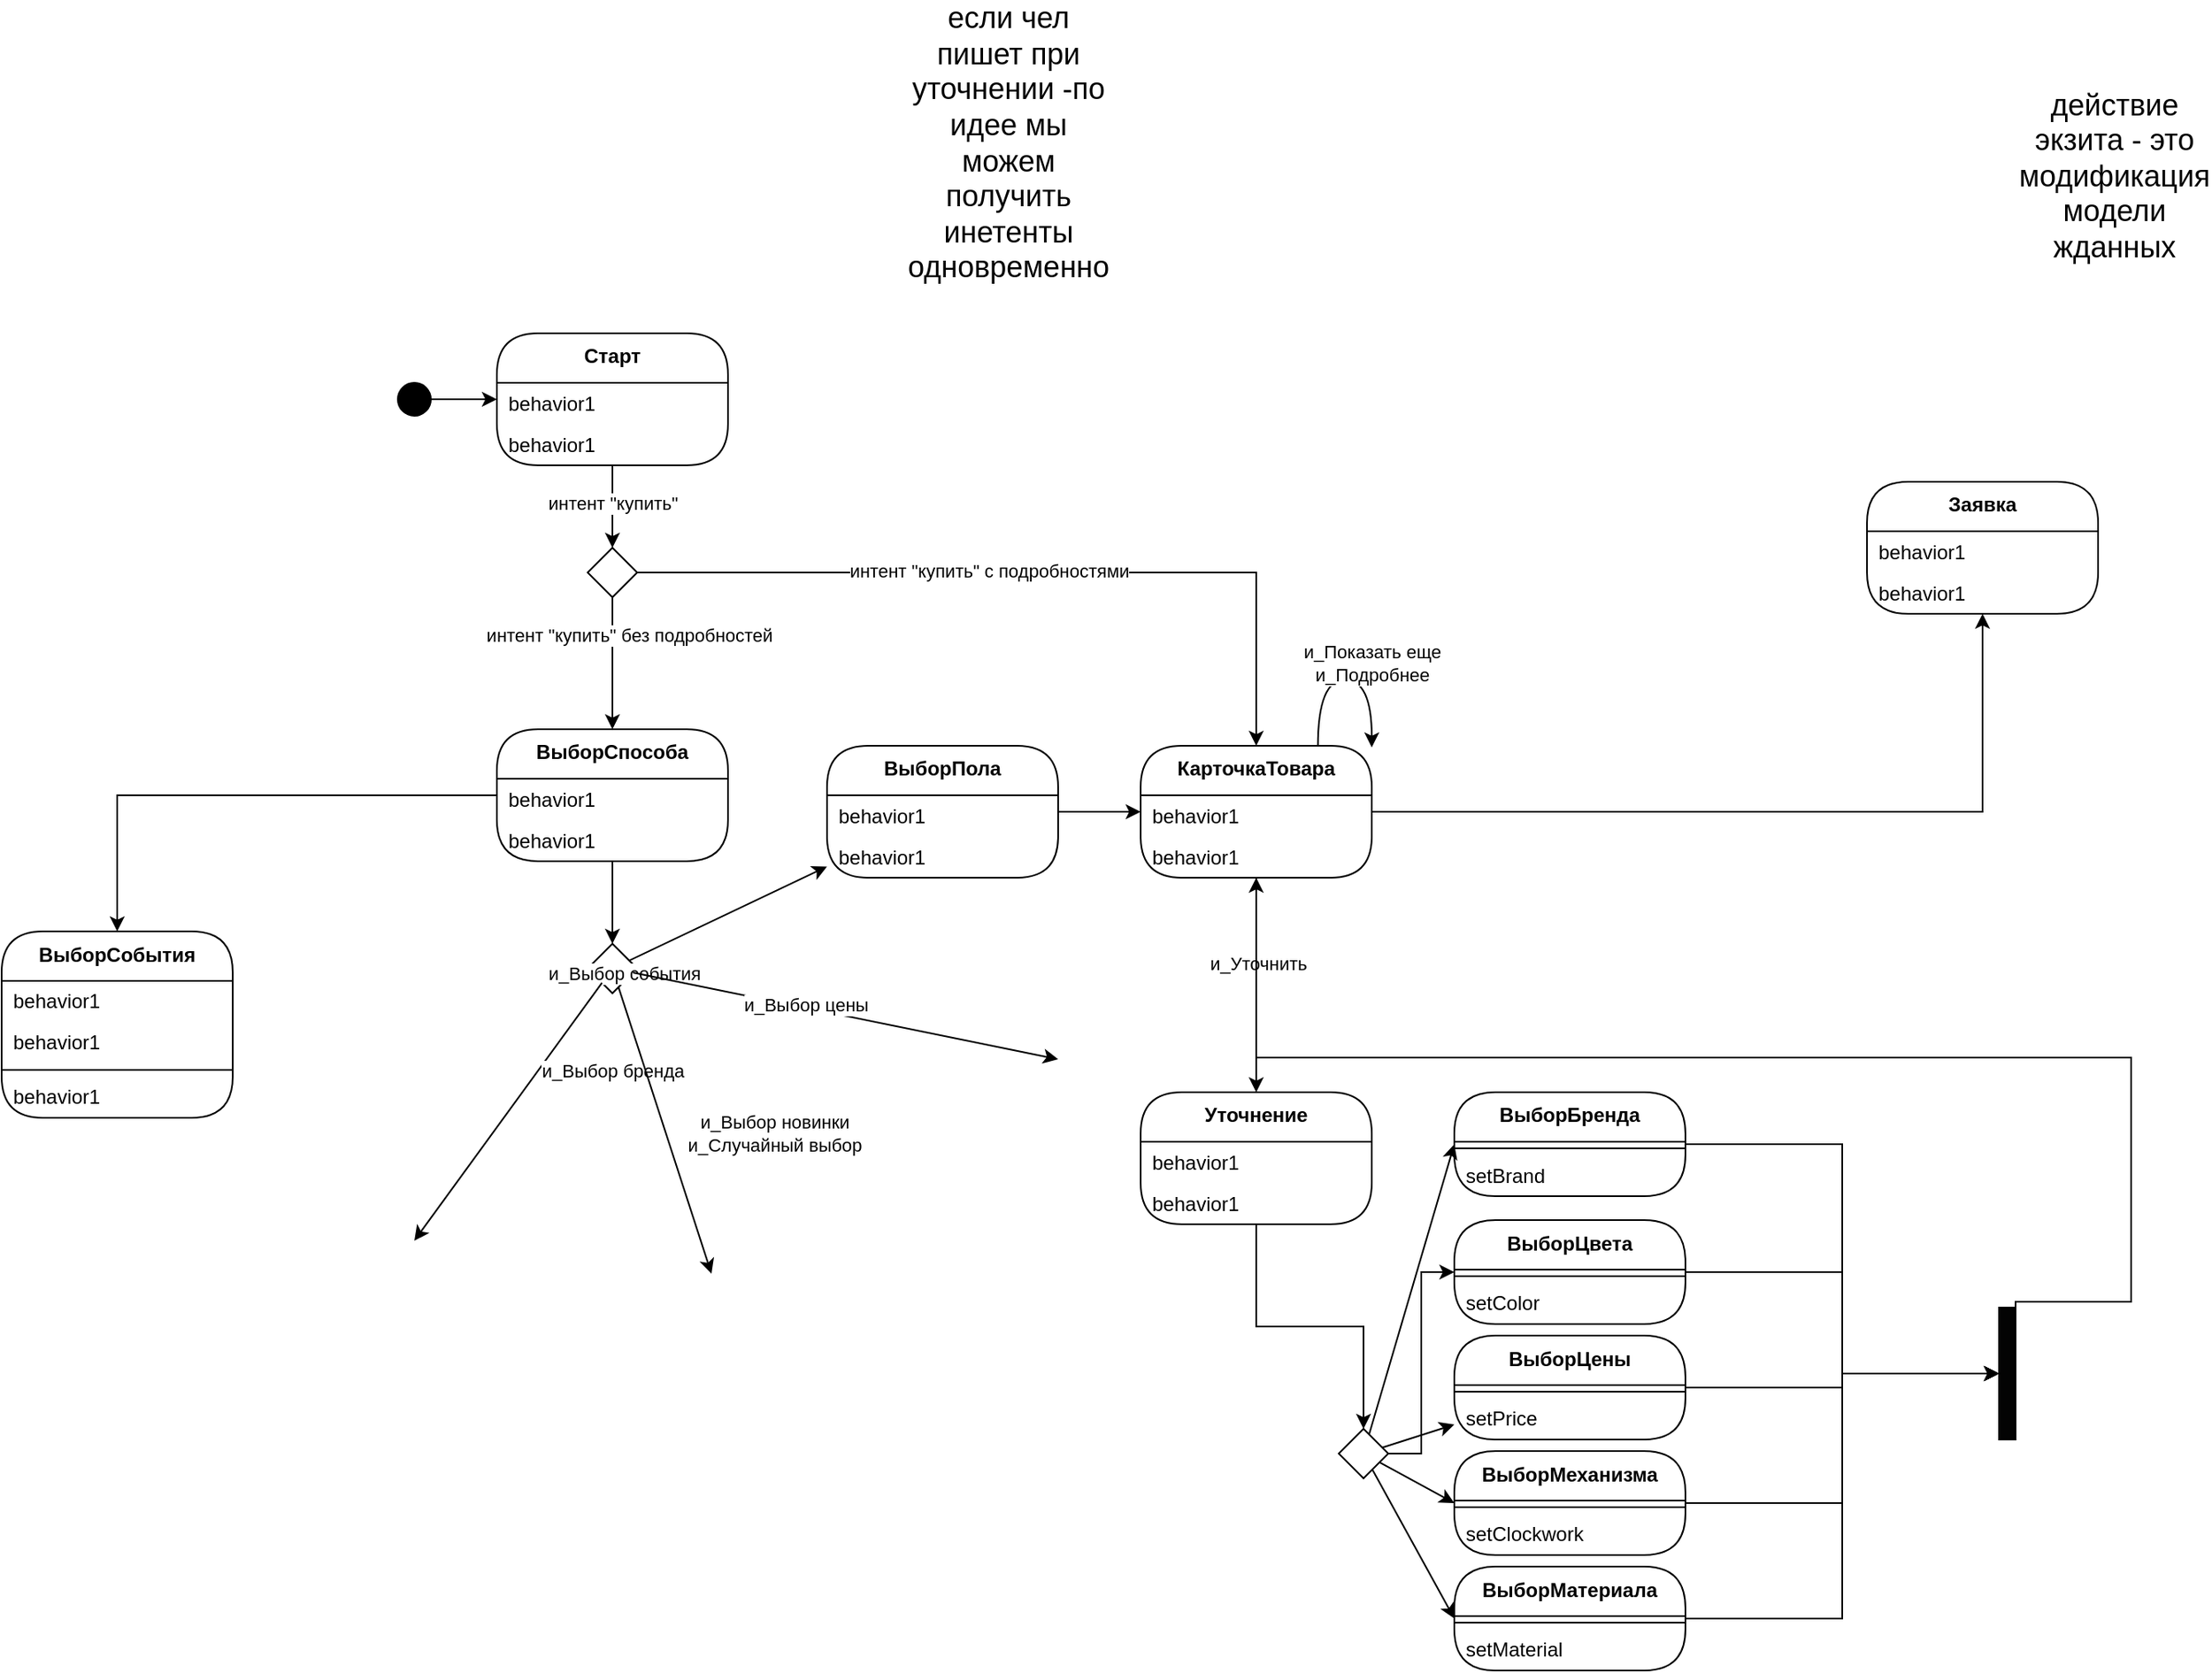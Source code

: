 <mxfile version="22.1.0" type="github" pages="2">
  <diagram name="Page-1" id="c4acf3e9-155e-7222-9cf6-157b1a14988f">
    <mxGraphModel dx="2025" dy="1079" grid="1" gridSize="10" guides="1" tooltips="1" connect="1" arrows="1" fold="1" page="0" pageScale="1" pageWidth="850" pageHeight="1100" background="none" math="0" shadow="0">
      <root>
        <mxCell id="0" />
        <mxCell id="1" parent="0" />
        <mxCell id="SWCbF4250IS1tGv3gK87-6" style="rounded=0;orthogonalLoop=1;jettySize=auto;html=1;edgeStyle=elbowEdgeStyle;" parent="1" source="T_VBmHh6CQnNHwD42FFN-5" target="FL9K62EaHGy_0KdFEDnW-7" edge="1">
          <mxGeometry relative="1" as="geometry">
            <mxPoint x="80" y="322.5" as="sourcePoint" />
            <mxPoint x="131.235" y="322.26" as="targetPoint" />
          </mxGeometry>
        </mxCell>
        <mxCell id="FL9K62EaHGy_0KdFEDnW-38" value="интент &quot;купить&quot;" style="edgeLabel;html=1;align=center;verticalAlign=middle;resizable=0;points=[];" vertex="1" connectable="0" parent="SWCbF4250IS1tGv3gK87-6">
          <mxGeometry x="-0.467" relative="1" as="geometry">
            <mxPoint y="9" as="offset" />
          </mxGeometry>
        </mxCell>
        <mxCell id="T_VBmHh6CQnNHwD42FFN-5" value="&lt;b&gt;Старт&lt;/b&gt;" style="swimlane;fontStyle=0;align=center;verticalAlign=top;childLayout=stackLayout;horizontal=1;startSize=30;horizontalStack=0;resizeParent=1;resizeParentMax=0;resizeLast=0;collapsible=0;marginBottom=0;html=1;rounded=1;absoluteArcSize=1;arcSize=50;whiteSpace=wrap;" parent="1" vertex="1">
          <mxGeometry x="-60" y="260" width="140" height="80" as="geometry" />
        </mxCell>
        <mxCell id="T_VBmHh6CQnNHwD42FFN-9" value="behavior1" style="fillColor=none;strokeColor=none;align=left;verticalAlign=middle;spacingLeft=5;whiteSpace=wrap;html=1;" parent="T_VBmHh6CQnNHwD42FFN-5" vertex="1">
          <mxGeometry y="30" width="140" height="25" as="geometry" />
        </mxCell>
        <mxCell id="T_VBmHh6CQnNHwD42FFN-12" value="behavior1" style="fillColor=none;strokeColor=none;align=left;verticalAlign=middle;spacingLeft=5;whiteSpace=wrap;html=1;" parent="T_VBmHh6CQnNHwD42FFN-5" vertex="1">
          <mxGeometry y="55" width="140" height="25" as="geometry" />
        </mxCell>
        <mxCell id="FL9K62EaHGy_0KdFEDnW-3" style="edgeStyle=orthogonalEdgeStyle;rounded=0;orthogonalLoop=1;jettySize=auto;html=1;" edge="1" parent="1" source="FL9K62EaHGy_0KdFEDnW-1" target="T_VBmHh6CQnNHwD42FFN-5">
          <mxGeometry relative="1" as="geometry" />
        </mxCell>
        <mxCell id="FL9K62EaHGy_0KdFEDnW-1" value="" style="ellipse;whiteSpace=wrap;html=1;fillColor=#000000;" vertex="1" parent="1">
          <mxGeometry x="-120" y="290" width="20" height="20" as="geometry" />
        </mxCell>
        <mxCell id="FL9K62EaHGy_0KdFEDnW-7" value="" style="rhombus;whiteSpace=wrap;html=1;" vertex="1" parent="1">
          <mxGeometry x="-5" y="390" width="30" height="30" as="geometry" />
        </mxCell>
        <mxCell id="FL9K62EaHGy_0KdFEDnW-8" value="ВыборСпособа" style="swimlane;fontStyle=1;align=center;verticalAlign=top;childLayout=stackLayout;horizontal=1;startSize=30;horizontalStack=0;resizeParent=1;resizeParentMax=0;resizeLast=0;collapsible=0;marginBottom=0;html=1;rounded=1;absoluteArcSize=1;arcSize=50;whiteSpace=wrap;" vertex="1" parent="1">
          <mxGeometry x="-60" y="500" width="140" height="80" as="geometry" />
        </mxCell>
        <mxCell id="FL9K62EaHGy_0KdFEDnW-9" value="behavior1" style="fillColor=none;strokeColor=none;align=left;verticalAlign=middle;spacingLeft=5;whiteSpace=wrap;html=1;" vertex="1" parent="FL9K62EaHGy_0KdFEDnW-8">
          <mxGeometry y="30" width="140" height="25" as="geometry" />
        </mxCell>
        <mxCell id="FL9K62EaHGy_0KdFEDnW-10" value="behavior1" style="fillColor=none;strokeColor=none;align=left;verticalAlign=middle;spacingLeft=5;whiteSpace=wrap;html=1;" vertex="1" parent="FL9K62EaHGy_0KdFEDnW-8">
          <mxGeometry y="55" width="140" height="25" as="geometry" />
        </mxCell>
        <mxCell id="FL9K62EaHGy_0KdFEDnW-11" style="rounded=0;orthogonalLoop=1;jettySize=auto;html=1;elbow=horizontal;edgeStyle=elbowEdgeStyle;" edge="1" parent="1" source="FL9K62EaHGy_0KdFEDnW-7" target="FL9K62EaHGy_0KdFEDnW-8">
          <mxGeometry relative="1" as="geometry">
            <mxPoint x="210" y="329.62" as="sourcePoint" />
            <mxPoint x="300" y="329.62" as="targetPoint" />
          </mxGeometry>
        </mxCell>
        <mxCell id="FL9K62EaHGy_0KdFEDnW-41" value="интент &quot;купить&quot; без подробностей" style="edgeLabel;html=1;align=center;verticalAlign=middle;resizable=0;points=[];" vertex="1" connectable="0" parent="FL9K62EaHGy_0KdFEDnW-11">
          <mxGeometry x="-0.509" y="-1" relative="1" as="geometry">
            <mxPoint x="11" y="3" as="offset" />
          </mxGeometry>
        </mxCell>
        <mxCell id="FL9K62EaHGy_0KdFEDnW-13" value="ВыборСобытия" style="swimlane;fontStyle=1;align=center;verticalAlign=top;childLayout=stackLayout;horizontal=1;startSize=30;horizontalStack=0;resizeParent=1;resizeParentMax=0;resizeLast=0;collapsible=0;marginBottom=0;html=1;rounded=1;absoluteArcSize=1;arcSize=50;whiteSpace=wrap;" vertex="1" parent="1">
          <mxGeometry x="-360" y="622.5" width="140" height="113" as="geometry" />
        </mxCell>
        <mxCell id="FL9K62EaHGy_0KdFEDnW-14" value="behavior1" style="fillColor=none;strokeColor=none;align=left;verticalAlign=middle;spacingLeft=5;whiteSpace=wrap;html=1;" vertex="1" parent="FL9K62EaHGy_0KdFEDnW-13">
          <mxGeometry y="30" width="140" height="25" as="geometry" />
        </mxCell>
        <mxCell id="FL9K62EaHGy_0KdFEDnW-15" value="behavior1" style="fillColor=none;strokeColor=none;align=left;verticalAlign=middle;spacingLeft=5;whiteSpace=wrap;html=1;" vertex="1" parent="FL9K62EaHGy_0KdFEDnW-13">
          <mxGeometry y="55" width="140" height="25" as="geometry" />
        </mxCell>
        <mxCell id="eSUh50LeGdBLvh848-gK-1" value="" style="line;strokeWidth=1;fillColor=none;align=left;verticalAlign=middle;spacingTop=-1;spacingLeft=3;spacingRight=3;rotatable=0;labelPosition=right;points=[];portConstraint=eastwest;" vertex="1" parent="FL9K62EaHGy_0KdFEDnW-13">
          <mxGeometry y="80" width="140" height="8" as="geometry" />
        </mxCell>
        <mxCell id="eSUh50LeGdBLvh848-gK-2" value="behavior1" style="fillColor=none;strokeColor=none;align=left;verticalAlign=middle;spacingLeft=5;whiteSpace=wrap;html=1;" vertex="1" parent="FL9K62EaHGy_0KdFEDnW-13">
          <mxGeometry y="88" width="140" height="25" as="geometry" />
        </mxCell>
        <mxCell id="FL9K62EaHGy_0KdFEDnW-16" style="edgeStyle=orthogonalEdgeStyle;rounded=0;orthogonalLoop=1;jettySize=auto;html=1;" edge="1" parent="1" source="FL9K62EaHGy_0KdFEDnW-8" target="FL9K62EaHGy_0KdFEDnW-13">
          <mxGeometry relative="1" as="geometry">
            <Array as="points">
              <mxPoint x="-290" y="540" />
            </Array>
          </mxGeometry>
        </mxCell>
        <mxCell id="FL9K62EaHGy_0KdFEDnW-58" style="edgeStyle=orthogonalEdgeStyle;rounded=0;orthogonalLoop=1;jettySize=auto;html=1;" edge="1" parent="1" source="FL9K62EaHGy_0KdFEDnW-17" target="FL9K62EaHGy_0KdFEDnW-20">
          <mxGeometry relative="1" as="geometry" />
        </mxCell>
        <mxCell id="FL9K62EaHGy_0KdFEDnW-17" value="ВыборПола" style="swimlane;fontStyle=1;align=center;verticalAlign=top;childLayout=stackLayout;horizontal=1;startSize=30;horizontalStack=0;resizeParent=1;resizeParentMax=0;resizeLast=0;collapsible=0;marginBottom=0;html=1;rounded=1;absoluteArcSize=1;arcSize=50;whiteSpace=wrap;" vertex="1" parent="1">
          <mxGeometry x="140" y="510" width="140" height="80" as="geometry" />
        </mxCell>
        <mxCell id="FL9K62EaHGy_0KdFEDnW-18" value="behavior1" style="fillColor=none;strokeColor=none;align=left;verticalAlign=middle;spacingLeft=5;whiteSpace=wrap;html=1;" vertex="1" parent="FL9K62EaHGy_0KdFEDnW-17">
          <mxGeometry y="30" width="140" height="25" as="geometry" />
        </mxCell>
        <mxCell id="FL9K62EaHGy_0KdFEDnW-19" value="behavior1" style="fillColor=none;strokeColor=none;align=left;verticalAlign=middle;spacingLeft=5;whiteSpace=wrap;html=1;" vertex="1" parent="FL9K62EaHGy_0KdFEDnW-17">
          <mxGeometry y="55" width="140" height="25" as="geometry" />
        </mxCell>
        <mxCell id="FL9K62EaHGy_0KdFEDnW-61" style="edgeStyle=orthogonalEdgeStyle;rounded=0;orthogonalLoop=1;jettySize=auto;html=1;" edge="1" parent="1" source="FL9K62EaHGy_0KdFEDnW-20" target="FL9K62EaHGy_0KdFEDnW-23">
          <mxGeometry relative="1" as="geometry" />
        </mxCell>
        <mxCell id="FL9K62EaHGy_0KdFEDnW-62" style="rounded=0;orthogonalLoop=1;jettySize=auto;html=1;" edge="1" parent="1" source="FL9K62EaHGy_0KdFEDnW-20" target="FL9K62EaHGy_0KdFEDnW-26">
          <mxGeometry relative="1" as="geometry" />
        </mxCell>
        <mxCell id="FL9K62EaHGy_0KdFEDnW-63" value="и_Уточнить" style="edgeLabel;html=1;align=center;verticalAlign=middle;resizable=0;points=[];" vertex="1" connectable="0" parent="FL9K62EaHGy_0KdFEDnW-62">
          <mxGeometry x="-0.209" y="1" relative="1" as="geometry">
            <mxPoint as="offset" />
          </mxGeometry>
        </mxCell>
        <mxCell id="FL9K62EaHGy_0KdFEDnW-20" value="КарточкаТовара" style="swimlane;fontStyle=1;align=center;verticalAlign=top;childLayout=stackLayout;horizontal=1;startSize=30;horizontalStack=0;resizeParent=1;resizeParentMax=0;resizeLast=0;collapsible=0;marginBottom=0;html=1;rounded=1;absoluteArcSize=1;arcSize=50;whiteSpace=wrap;" vertex="1" parent="1">
          <mxGeometry x="330" y="510" width="140" height="80" as="geometry" />
        </mxCell>
        <mxCell id="FL9K62EaHGy_0KdFEDnW-21" value="behavior1" style="fillColor=none;strokeColor=none;align=left;verticalAlign=middle;spacingLeft=5;whiteSpace=wrap;html=1;" vertex="1" parent="FL9K62EaHGy_0KdFEDnW-20">
          <mxGeometry y="30" width="140" height="25" as="geometry" />
        </mxCell>
        <mxCell id="FL9K62EaHGy_0KdFEDnW-22" value="behavior1" style="fillColor=none;strokeColor=none;align=left;verticalAlign=middle;spacingLeft=5;whiteSpace=wrap;html=1;" vertex="1" parent="FL9K62EaHGy_0KdFEDnW-20">
          <mxGeometry y="55" width="140" height="25" as="geometry" />
        </mxCell>
        <mxCell id="FL9K62EaHGy_0KdFEDnW-23" value="Заявка" style="swimlane;fontStyle=1;align=center;verticalAlign=top;childLayout=stackLayout;horizontal=1;startSize=30;horizontalStack=0;resizeParent=1;resizeParentMax=0;resizeLast=0;collapsible=0;marginBottom=0;html=1;rounded=1;absoluteArcSize=1;arcSize=50;whiteSpace=wrap;" vertex="1" parent="1">
          <mxGeometry x="770" y="350" width="140" height="80" as="geometry" />
        </mxCell>
        <mxCell id="FL9K62EaHGy_0KdFEDnW-24" value="behavior1" style="fillColor=none;strokeColor=none;align=left;verticalAlign=middle;spacingLeft=5;whiteSpace=wrap;html=1;" vertex="1" parent="FL9K62EaHGy_0KdFEDnW-23">
          <mxGeometry y="30" width="140" height="25" as="geometry" />
        </mxCell>
        <mxCell id="FL9K62EaHGy_0KdFEDnW-25" value="behavior1" style="fillColor=none;strokeColor=none;align=left;verticalAlign=middle;spacingLeft=5;whiteSpace=wrap;html=1;" vertex="1" parent="FL9K62EaHGy_0KdFEDnW-23">
          <mxGeometry y="55" width="140" height="25" as="geometry" />
        </mxCell>
        <mxCell id="FL9K62EaHGy_0KdFEDnW-68" style="edgeStyle=orthogonalEdgeStyle;rounded=0;orthogonalLoop=1;jettySize=auto;html=1;" edge="1" parent="1" source="FL9K62EaHGy_0KdFEDnW-26" target="FL9K62EaHGy_0KdFEDnW-67">
          <mxGeometry relative="1" as="geometry" />
        </mxCell>
        <mxCell id="FL9K62EaHGy_0KdFEDnW-26" value="Уточнение" style="swimlane;fontStyle=1;align=center;verticalAlign=top;childLayout=stackLayout;horizontal=1;startSize=30;horizontalStack=0;resizeParent=1;resizeParentMax=0;resizeLast=0;collapsible=0;marginBottom=0;html=1;rounded=1;absoluteArcSize=1;arcSize=50;whiteSpace=wrap;" vertex="1" parent="1">
          <mxGeometry x="330" y="720" width="140" height="80" as="geometry" />
        </mxCell>
        <mxCell id="FL9K62EaHGy_0KdFEDnW-27" value="behavior1" style="fillColor=none;strokeColor=none;align=left;verticalAlign=middle;spacingLeft=5;whiteSpace=wrap;html=1;" vertex="1" parent="FL9K62EaHGy_0KdFEDnW-26">
          <mxGeometry y="30" width="140" height="25" as="geometry" />
        </mxCell>
        <mxCell id="FL9K62EaHGy_0KdFEDnW-28" value="behavior1" style="fillColor=none;strokeColor=none;align=left;verticalAlign=middle;spacingLeft=5;whiteSpace=wrap;html=1;" vertex="1" parent="FL9K62EaHGy_0KdFEDnW-26">
          <mxGeometry y="55" width="140" height="25" as="geometry" />
        </mxCell>
        <mxCell id="FL9K62EaHGy_0KdFEDnW-30" value="ВыборБренда" style="swimlane;fontStyle=1;align=center;verticalAlign=top;childLayout=stackLayout;horizontal=1;startSize=30;horizontalStack=0;resizeParent=1;resizeParentMax=0;resizeLast=0;collapsible=0;marginBottom=0;html=1;rounded=1;absoluteArcSize=1;arcSize=50;whiteSpace=wrap;" vertex="1" parent="1">
          <mxGeometry x="520" y="720" width="140" height="63" as="geometry" />
        </mxCell>
        <mxCell id="ffJ6PwLNoABF6Ka8uKUp-10" value="" style="line;strokeWidth=1;fillColor=none;align=left;verticalAlign=middle;spacingTop=-1;spacingLeft=3;spacingRight=3;rotatable=0;labelPosition=right;points=[];portConstraint=eastwest;" vertex="1" parent="FL9K62EaHGy_0KdFEDnW-30">
          <mxGeometry y="30" width="140" height="8" as="geometry" />
        </mxCell>
        <mxCell id="ffJ6PwLNoABF6Ka8uKUp-11" value="setBrand" style="fillColor=none;strokeColor=none;align=left;verticalAlign=middle;spacingLeft=5;whiteSpace=wrap;html=1;" vertex="1" parent="FL9K62EaHGy_0KdFEDnW-30">
          <mxGeometry y="38" width="140" height="25" as="geometry" />
        </mxCell>
        <mxCell id="ffJ6PwLNoABF6Ka8uKUp-6" style="edgeStyle=orthogonalEdgeStyle;rounded=0;orthogonalLoop=1;jettySize=auto;html=1;entryX=0;entryY=0.5;entryDx=0;entryDy=0;" edge="1" parent="1" source="FL9K62EaHGy_0KdFEDnW-34" target="ffJ6PwLNoABF6Ka8uKUp-5">
          <mxGeometry relative="1" as="geometry" />
        </mxCell>
        <mxCell id="FL9K62EaHGy_0KdFEDnW-34" value="ВыборЦвета" style="swimlane;fontStyle=1;align=center;verticalAlign=top;childLayout=stackLayout;horizontal=1;startSize=30;horizontalStack=0;resizeParent=1;resizeParentMax=0;resizeLast=0;collapsible=0;marginBottom=0;html=1;rounded=1;absoluteArcSize=1;arcSize=50;whiteSpace=wrap;" vertex="1" parent="1">
          <mxGeometry x="520" y="797.5" width="140" height="63" as="geometry" />
        </mxCell>
        <mxCell id="ffJ6PwLNoABF6Ka8uKUp-12" value="" style="line;strokeWidth=1;fillColor=none;align=left;verticalAlign=middle;spacingTop=-1;spacingLeft=3;spacingRight=3;rotatable=0;labelPosition=right;points=[];portConstraint=eastwest;" vertex="1" parent="FL9K62EaHGy_0KdFEDnW-34">
          <mxGeometry y="30" width="140" height="8" as="geometry" />
        </mxCell>
        <mxCell id="ffJ6PwLNoABF6Ka8uKUp-13" value="setСolor" style="fillColor=none;strokeColor=none;align=left;verticalAlign=middle;spacingLeft=5;whiteSpace=wrap;html=1;" vertex="1" parent="FL9K62EaHGy_0KdFEDnW-34">
          <mxGeometry y="38" width="140" height="25" as="geometry" />
        </mxCell>
        <mxCell id="ffJ6PwLNoABF6Ka8uKUp-8" style="edgeStyle=orthogonalEdgeStyle;rounded=0;orthogonalLoop=1;jettySize=auto;html=1;entryX=0;entryY=0.5;entryDx=0;entryDy=0;" edge="1" parent="1" source="FL9K62EaHGy_0KdFEDnW-35" target="ffJ6PwLNoABF6Ka8uKUp-5">
          <mxGeometry relative="1" as="geometry" />
        </mxCell>
        <mxCell id="FL9K62EaHGy_0KdFEDnW-35" value="ВыборМеханизма" style="swimlane;fontStyle=1;align=center;verticalAlign=top;childLayout=stackLayout;horizontal=1;startSize=30;horizontalStack=0;resizeParent=1;resizeParentMax=0;resizeLast=0;collapsible=0;marginBottom=0;html=1;rounded=1;absoluteArcSize=1;arcSize=50;whiteSpace=wrap;" vertex="1" parent="1">
          <mxGeometry x="520" y="937.5" width="140" height="63" as="geometry" />
        </mxCell>
        <mxCell id="ffJ6PwLNoABF6Ka8uKUp-16" value="" style="line;strokeWidth=1;fillColor=none;align=left;verticalAlign=middle;spacingTop=-1;spacingLeft=3;spacingRight=3;rotatable=0;labelPosition=right;points=[];portConstraint=eastwest;" vertex="1" parent="FL9K62EaHGy_0KdFEDnW-35">
          <mxGeometry y="30" width="140" height="8" as="geometry" />
        </mxCell>
        <mxCell id="ffJ6PwLNoABF6Ka8uKUp-17" value="setСlockwork" style="fillColor=none;strokeColor=none;align=left;verticalAlign=middle;spacingLeft=5;whiteSpace=wrap;html=1;" vertex="1" parent="FL9K62EaHGy_0KdFEDnW-35">
          <mxGeometry y="38" width="140" height="25" as="geometry" />
        </mxCell>
        <mxCell id="ffJ6PwLNoABF6Ka8uKUp-9" style="edgeStyle=orthogonalEdgeStyle;rounded=0;orthogonalLoop=1;jettySize=auto;html=1;entryX=0;entryY=0.5;entryDx=0;entryDy=0;" edge="1" parent="1" source="FL9K62EaHGy_0KdFEDnW-36" target="ffJ6PwLNoABF6Ka8uKUp-5">
          <mxGeometry relative="1" as="geometry" />
        </mxCell>
        <mxCell id="FL9K62EaHGy_0KdFEDnW-36" value="ВыборМатериала" style="swimlane;fontStyle=1;align=center;verticalAlign=top;childLayout=stackLayout;horizontal=1;startSize=30;horizontalStack=0;resizeParent=1;resizeParentMax=0;resizeLast=0;collapsible=0;marginBottom=0;html=1;rounded=1;absoluteArcSize=1;arcSize=50;whiteSpace=wrap;" vertex="1" parent="1">
          <mxGeometry x="520" y="1007.5" width="140" height="63" as="geometry" />
        </mxCell>
        <mxCell id="ffJ6PwLNoABF6Ka8uKUp-18" value="" style="line;strokeWidth=1;fillColor=none;align=left;verticalAlign=middle;spacingTop=-1;spacingLeft=3;spacingRight=3;rotatable=0;labelPosition=right;points=[];portConstraint=eastwest;" vertex="1" parent="FL9K62EaHGy_0KdFEDnW-36">
          <mxGeometry y="30" width="140" height="8" as="geometry" />
        </mxCell>
        <mxCell id="ffJ6PwLNoABF6Ka8uKUp-19" value="setMaterial" style="fillColor=none;strokeColor=none;align=left;verticalAlign=middle;spacingLeft=5;whiteSpace=wrap;html=1;" vertex="1" parent="FL9K62EaHGy_0KdFEDnW-36">
          <mxGeometry y="38" width="140" height="25" as="geometry" />
        </mxCell>
        <mxCell id="ffJ6PwLNoABF6Ka8uKUp-7" style="edgeStyle=orthogonalEdgeStyle;rounded=0;orthogonalLoop=1;jettySize=auto;html=1;entryX=0;entryY=0.5;entryDx=0;entryDy=0;" edge="1" parent="1" source="FL9K62EaHGy_0KdFEDnW-37" target="ffJ6PwLNoABF6Ka8uKUp-5">
          <mxGeometry relative="1" as="geometry" />
        </mxCell>
        <mxCell id="FL9K62EaHGy_0KdFEDnW-37" value="ВыборЦены" style="swimlane;fontStyle=1;align=center;verticalAlign=top;childLayout=stackLayout;horizontal=1;startSize=30;horizontalStack=0;resizeParent=1;resizeParentMax=0;resizeLast=0;collapsible=0;marginBottom=0;html=1;rounded=1;absoluteArcSize=1;arcSize=50;whiteSpace=wrap;" vertex="1" parent="1">
          <mxGeometry x="520" y="867.5" width="140" height="63" as="geometry" />
        </mxCell>
        <mxCell id="ffJ6PwLNoABF6Ka8uKUp-14" value="" style="line;strokeWidth=1;fillColor=none;align=left;verticalAlign=middle;spacingTop=-1;spacingLeft=3;spacingRight=3;rotatable=0;labelPosition=right;points=[];portConstraint=eastwest;" vertex="1" parent="FL9K62EaHGy_0KdFEDnW-37">
          <mxGeometry y="30" width="140" height="8" as="geometry" />
        </mxCell>
        <mxCell id="ffJ6PwLNoABF6Ka8uKUp-15" value="setPrice" style="fillColor=none;strokeColor=none;align=left;verticalAlign=middle;spacingLeft=5;whiteSpace=wrap;html=1;" vertex="1" parent="FL9K62EaHGy_0KdFEDnW-37">
          <mxGeometry y="38" width="140" height="25" as="geometry" />
        </mxCell>
        <mxCell id="FL9K62EaHGy_0KdFEDnW-39" style="rounded=0;orthogonalLoop=1;jettySize=auto;html=1;elbow=vertical;edgeStyle=elbowEdgeStyle;" edge="1" parent="1" source="FL9K62EaHGy_0KdFEDnW-7" target="FL9K62EaHGy_0KdFEDnW-20">
          <mxGeometry relative="1" as="geometry">
            <mxPoint x="20" y="430" as="sourcePoint" />
            <mxPoint x="20" y="470" as="targetPoint" />
            <Array as="points">
              <mxPoint x="220" y="405" />
            </Array>
          </mxGeometry>
        </mxCell>
        <mxCell id="FL9K62EaHGy_0KdFEDnW-40" value="интент &quot;купить&quot; с подробностями" style="edgeLabel;html=1;align=center;verticalAlign=middle;resizable=0;points=[];" vertex="1" connectable="0" parent="FL9K62EaHGy_0KdFEDnW-39">
          <mxGeometry x="-0.162" y="1" relative="1" as="geometry">
            <mxPoint x="12" as="offset" />
          </mxGeometry>
        </mxCell>
        <mxCell id="FL9K62EaHGy_0KdFEDnW-42" style="edgeStyle=orthogonalEdgeStyle;rounded=0;orthogonalLoop=1;jettySize=auto;html=1;" edge="1" parent="1" source="FL9K62EaHGy_0KdFEDnW-10" target="FL9K62EaHGy_0KdFEDnW-46">
          <mxGeometry relative="1" as="geometry">
            <mxPoint x="9.34" y="643.86" as="targetPoint" />
          </mxGeometry>
        </mxCell>
        <mxCell id="FL9K62EaHGy_0KdFEDnW-46" value="" style="rhombus;whiteSpace=wrap;html=1;" vertex="1" parent="1">
          <mxGeometry x="-5" y="630" width="30" height="30" as="geometry" />
        </mxCell>
        <mxCell id="FL9K62EaHGy_0KdFEDnW-47" style="rounded=0;orthogonalLoop=1;jettySize=auto;html=1;elbow=horizontal;" edge="1" parent="1" source="FL9K62EaHGy_0KdFEDnW-46" target="FL9K62EaHGy_0KdFEDnW-17">
          <mxGeometry relative="1" as="geometry">
            <mxPoint x="210" y="599.62" as="sourcePoint" />
            <mxPoint x="-150" y="730" as="targetPoint" />
          </mxGeometry>
        </mxCell>
        <mxCell id="FL9K62EaHGy_0KdFEDnW-48" value="и_Выбор события" style="edgeLabel;html=1;align=center;verticalAlign=middle;resizable=0;points=[];" vertex="1" connectable="0" parent="FL9K62EaHGy_0KdFEDnW-47">
          <mxGeometry x="-0.509" y="-1" relative="1" as="geometry">
            <mxPoint x="-33" y="21" as="offset" />
          </mxGeometry>
        </mxCell>
        <mxCell id="FL9K62EaHGy_0KdFEDnW-51" style="rounded=0;orthogonalLoop=1;jettySize=auto;html=1;elbow=horizontal;" edge="1" parent="1" source="FL9K62EaHGy_0KdFEDnW-46">
          <mxGeometry relative="1" as="geometry">
            <mxPoint x="10" y="660" as="sourcePoint" />
            <mxPoint x="-110" y="810" as="targetPoint" />
          </mxGeometry>
        </mxCell>
        <mxCell id="FL9K62EaHGy_0KdFEDnW-52" value="и_Выбор бренда" style="edgeLabel;html=1;align=center;verticalAlign=middle;resizable=0;points=[];" vertex="1" connectable="0" parent="FL9K62EaHGy_0KdFEDnW-51">
          <mxGeometry x="-0.509" y="-1" relative="1" as="geometry">
            <mxPoint x="35" y="15" as="offset" />
          </mxGeometry>
        </mxCell>
        <mxCell id="FL9K62EaHGy_0KdFEDnW-53" style="rounded=0;orthogonalLoop=1;jettySize=auto;html=1;elbow=horizontal;" edge="1" parent="1" source="FL9K62EaHGy_0KdFEDnW-46">
          <mxGeometry relative="1" as="geometry">
            <mxPoint x="111" y="614.5" as="sourcePoint" />
            <mxPoint x="280" y="700" as="targetPoint" />
          </mxGeometry>
        </mxCell>
        <mxCell id="FL9K62EaHGy_0KdFEDnW-54" value="и_Выбор цены" style="edgeLabel;html=1;align=center;verticalAlign=middle;resizable=0;points=[];" vertex="1" connectable="0" parent="FL9K62EaHGy_0KdFEDnW-53">
          <mxGeometry x="-0.509" y="-1" relative="1" as="geometry">
            <mxPoint x="41" y="5" as="offset" />
          </mxGeometry>
        </mxCell>
        <mxCell id="FL9K62EaHGy_0KdFEDnW-55" style="rounded=0;orthogonalLoop=1;jettySize=auto;html=1;elbow=horizontal;" edge="1" parent="1" source="FL9K62EaHGy_0KdFEDnW-46">
          <mxGeometry relative="1" as="geometry">
            <mxPoint x="121" y="624.5" as="sourcePoint" />
            <mxPoint x="70" y="830" as="targetPoint" />
          </mxGeometry>
        </mxCell>
        <mxCell id="FL9K62EaHGy_0KdFEDnW-56" value="и_Выбор новинки&lt;br&gt;и_Случайный выбор" style="edgeLabel;html=1;align=center;verticalAlign=middle;resizable=0;points=[];" vertex="1" connectable="0" parent="FL9K62EaHGy_0KdFEDnW-55">
          <mxGeometry x="-0.509" y="-1" relative="1" as="geometry">
            <mxPoint x="81" y="45" as="offset" />
          </mxGeometry>
        </mxCell>
        <mxCell id="FL9K62EaHGy_0KdFEDnW-59" style="edgeStyle=orthogonalEdgeStyle;rounded=0;orthogonalLoop=1;jettySize=auto;html=1;elbow=vertical;exitX=0.767;exitY=0.004;exitDx=0;exitDy=0;exitPerimeter=0;curved=1;" edge="1" parent="1" source="FL9K62EaHGy_0KdFEDnW-20">
          <mxGeometry relative="1" as="geometry">
            <mxPoint x="520" y="420" as="sourcePoint" />
            <mxPoint x="470" y="511" as="targetPoint" />
            <Array as="points">
              <mxPoint x="437" y="470" />
              <mxPoint x="470" y="470" />
              <mxPoint x="470" y="511" />
            </Array>
          </mxGeometry>
        </mxCell>
        <mxCell id="FL9K62EaHGy_0KdFEDnW-60" value="и_Показать еще&lt;br&gt;и_Подробнее" style="edgeLabel;html=1;align=center;verticalAlign=middle;resizable=0;points=[];" vertex="1" connectable="0" parent="FL9K62EaHGy_0KdFEDnW-59">
          <mxGeometry x="0.187" y="2" relative="1" as="geometry">
            <mxPoint x="5" y="-8" as="offset" />
          </mxGeometry>
        </mxCell>
        <mxCell id="FL9K62EaHGy_0KdFEDnW-65" value="если чел пишет при уточнении -по идее мы можем получить инетенты одновременно" style="text;html=1;strokeColor=none;fillColor=none;align=center;verticalAlign=middle;whiteSpace=wrap;rounded=0;fontSize=18;" vertex="1" parent="1">
          <mxGeometry x="220" y="130" width="60" height="30" as="geometry" />
        </mxCell>
        <mxCell id="FL9K62EaHGy_0KdFEDnW-69" style="edgeStyle=orthogonalEdgeStyle;rounded=0;orthogonalLoop=1;jettySize=auto;html=1;entryX=0;entryY=0.5;entryDx=0;entryDy=0;" edge="1" parent="1" source="FL9K62EaHGy_0KdFEDnW-67" target="FL9K62EaHGy_0KdFEDnW-34">
          <mxGeometry relative="1" as="geometry" />
        </mxCell>
        <mxCell id="FL9K62EaHGy_0KdFEDnW-70" style="rounded=0;orthogonalLoop=1;jettySize=auto;html=1;entryX=0;entryY=0.5;entryDx=0;entryDy=0;" edge="1" parent="1" source="FL9K62EaHGy_0KdFEDnW-67" target="FL9K62EaHGy_0KdFEDnW-30">
          <mxGeometry relative="1" as="geometry" />
        </mxCell>
        <mxCell id="FL9K62EaHGy_0KdFEDnW-71" style="rounded=0;orthogonalLoop=1;jettySize=auto;html=1;" edge="1" parent="1" source="FL9K62EaHGy_0KdFEDnW-67" target="FL9K62EaHGy_0KdFEDnW-37">
          <mxGeometry relative="1" as="geometry" />
        </mxCell>
        <mxCell id="FL9K62EaHGy_0KdFEDnW-72" style="rounded=0;orthogonalLoop=1;jettySize=auto;html=1;entryX=0;entryY=0.5;entryDx=0;entryDy=0;" edge="1" parent="1" source="FL9K62EaHGy_0KdFEDnW-67" target="FL9K62EaHGy_0KdFEDnW-35">
          <mxGeometry relative="1" as="geometry" />
        </mxCell>
        <mxCell id="FL9K62EaHGy_0KdFEDnW-73" style="rounded=0;orthogonalLoop=1;jettySize=auto;html=1;entryX=0;entryY=0.5;entryDx=0;entryDy=0;" edge="1" parent="1" source="FL9K62EaHGy_0KdFEDnW-67" target="FL9K62EaHGy_0KdFEDnW-36">
          <mxGeometry relative="1" as="geometry" />
        </mxCell>
        <mxCell id="FL9K62EaHGy_0KdFEDnW-67" value="" style="rhombus;whiteSpace=wrap;html=1;" vertex="1" parent="1">
          <mxGeometry x="450" y="924" width="30" height="30" as="geometry" />
        </mxCell>
        <mxCell id="FL9K62EaHGy_0KdFEDnW-74" value="действие экзита - это модификация модели жданных" style="text;html=1;strokeColor=none;fillColor=none;align=center;verticalAlign=middle;whiteSpace=wrap;rounded=0;fontSize=18;" vertex="1" parent="1">
          <mxGeometry x="890" y="150" width="60" height="30" as="geometry" />
        </mxCell>
        <mxCell id="ffJ6PwLNoABF6Ka8uKUp-2" style="edgeStyle=orthogonalEdgeStyle;rounded=0;orthogonalLoop=1;jettySize=auto;html=1;entryX=0;entryY=0.5;entryDx=0;entryDy=0;" edge="1" parent="1" source="FL9K62EaHGy_0KdFEDnW-30" target="ffJ6PwLNoABF6Ka8uKUp-5">
          <mxGeometry relative="1" as="geometry">
            <mxPoint x="1039.77" y="852" as="targetPoint" />
          </mxGeometry>
        </mxCell>
        <mxCell id="ffJ6PwLNoABF6Ka8uKUp-21" style="rounded=0;orthogonalLoop=1;jettySize=auto;html=1;edgeStyle=orthogonalEdgeStyle;exitX=1;exitY=0.5;exitDx=0;exitDy=0;" edge="1" parent="1" source="ffJ6PwLNoABF6Ka8uKUp-5" target="FL9K62EaHGy_0KdFEDnW-20">
          <mxGeometry relative="1" as="geometry">
            <Array as="points">
              <mxPoint x="860" y="847" />
              <mxPoint x="930" y="847" />
              <mxPoint x="930" y="699" />
              <mxPoint x="400" y="699" />
            </Array>
          </mxGeometry>
        </mxCell>
        <mxCell id="ffJ6PwLNoABF6Ka8uKUp-5" value="" style="rounded=0;whiteSpace=wrap;html=1;fillColor=#030303;" vertex="1" parent="1">
          <mxGeometry x="850" y="850.5" width="10" height="80" as="geometry" />
        </mxCell>
      </root>
    </mxGraphModel>
  </diagram>
  <diagram id="NRU9Yulu_dXbEhS77t4e" name="Page-2">
    <mxGraphModel dx="1379" dy="367" grid="1" gridSize="10" guides="1" tooltips="1" connect="1" arrows="1" fold="1" page="1" pageScale="1" pageWidth="827" pageHeight="1169" math="0" shadow="0">
      <root>
        <mxCell id="0" />
        <mxCell id="1" parent="0" />
        <mxCell id="oPtB8-bLimxsmcsgXv5w-1" value="State1" style="shape=folder;align=center;verticalAlign=middle;fontStyle=0;tabWidth=100;tabHeight=30;tabPosition=left;html=1;boundedLbl=1;labelInHeader=1;rounded=1;absoluteArcSize=1;arcSize=10;whiteSpace=wrap;" vertex="1" parent="1">
          <mxGeometry x="-550" y="221.5" width="140" height="90" as="geometry" />
        </mxCell>
        <mxCell id="oPtB8-bLimxsmcsgXv5w-2" value="" style="ellipse;html=1;" vertex="1" parent="1">
          <mxGeometry x="-560" y="610" width="30" height="30" as="geometry" />
        </mxCell>
        <mxCell id="oPtB8-bLimxsmcsgXv5w-3" value="" style="endArrow=open;html=1;rounded=0;align=center;verticalAlign=top;endFill=0;labelBackgroundColor=none;endSize=6;" edge="1" parent="1" source="oPtB8-bLimxsmcsgXv5w-2">
          <mxGeometry relative="1" as="geometry">
            <mxPoint x="-447" y="625" as="targetPoint" />
          </mxGeometry>
        </mxCell>
        <mxCell id="oPtB8-bLimxsmcsgXv5w-4" value="State1&lt;br&gt;[invariant1]&lt;br&gt;&amp;lt;&amp;lt;extended/final&amp;gt;&amp;gt;" style="swimlane;fontStyle=4;align=center;verticalAlign=top;childLayout=stackLayout;horizontal=1;startSize=60;horizontalStack=0;resizeParent=1;resizeParentMax=0;resizeLast=0;collapsible=0;marginBottom=0;html=1;rounded=1;absoluteArcSize=1;arcSize=50;whiteSpace=wrap;" vertex="1" parent="1">
          <mxGeometry x="-530" y="390" width="140" height="176" as="geometry" />
        </mxCell>
        <mxCell id="oPtB8-bLimxsmcsgXv5w-5" value="" style="fillColor=none;strokeColor=none;container=1;collapsible=0;" vertex="1" parent="oPtB8-bLimxsmcsgXv5w-4">
          <mxGeometry y="60" width="140" height="50" as="geometry" />
        </mxCell>
        <mxCell id="oPtB8-bLimxsmcsgXv5w-6" value="State2" style="html=1;align=center;verticalAlign=middle;rounded=1;absoluteArcSize=1;arcSize=10;whiteSpace=wrap;" vertex="1" parent="oPtB8-bLimxsmcsgXv5w-5">
          <mxGeometry x="30" y="10" width="80" height="30" as="geometry" />
        </mxCell>
        <mxCell id="oPtB8-bLimxsmcsgXv5w-7" value="" style="line;strokeWidth=1;fillColor=none;align=left;verticalAlign=middle;spacingTop=-1;spacingLeft=3;spacingRight=3;rotatable=0;labelPosition=right;points=[];portConstraint=eastwest;" vertex="1" parent="oPtB8-bLimxsmcsgXv5w-4">
          <mxGeometry y="110" width="140" height="8" as="geometry" />
        </mxCell>
        <mxCell id="oPtB8-bLimxsmcsgXv5w-8" value="behavior1" style="fillColor=none;strokeColor=none;align=left;verticalAlign=middle;spacingLeft=5;whiteSpace=wrap;html=1;" vertex="1" parent="oPtB8-bLimxsmcsgXv5w-4">
          <mxGeometry y="118" width="140" height="25" as="geometry" />
        </mxCell>
        <mxCell id="oPtB8-bLimxsmcsgXv5w-9" value="" style="line;strokeWidth=1;fillColor=none;align=left;verticalAlign=middle;spacingTop=-1;spacingLeft=3;spacingRight=3;rotatable=0;labelPosition=right;points=[];portConstraint=eastwest;" vertex="1" parent="oPtB8-bLimxsmcsgXv5w-4">
          <mxGeometry y="143" width="140" height="8" as="geometry" />
        </mxCell>
        <mxCell id="oPtB8-bLimxsmcsgXv5w-10" value="transition1" style="fillColor=none;strokeColor=none;align=left;verticalAlign=middle;spacingLeft=5;whiteSpace=wrap;html=1;" vertex="1" parent="oPtB8-bLimxsmcsgXv5w-4">
          <mxGeometry y="151" width="140" height="25" as="geometry" />
        </mxCell>
        <mxCell id="oPtB8-bLimxsmcsgXv5w-11" value="Старт" style="swimlane;fontStyle=4;align=center;verticalAlign=top;childLayout=stackLayout;horizontal=1;startSize=30;horizontalStack=0;resizeParent=1;resizeParentMax=0;resizeLast=0;collapsible=0;marginBottom=0;html=1;rounded=1;absoluteArcSize=1;arcSize=140;whiteSpace=wrap;" vertex="1" parent="1">
          <mxGeometry x="-530" y="120" width="140" height="80" as="geometry" />
        </mxCell>
        <mxCell id="oPtB8-bLimxsmcsgXv5w-12" value="behavior1" style="fillColor=none;strokeColor=none;align=left;verticalAlign=middle;spacingLeft=5;whiteSpace=wrap;html=1;" vertex="1" parent="oPtB8-bLimxsmcsgXv5w-11">
          <mxGeometry y="30" width="140" height="25" as="geometry" />
        </mxCell>
        <mxCell id="oPtB8-bLimxsmcsgXv5w-13" value="behavior1" style="fillColor=none;strokeColor=none;align=left;verticalAlign=middle;spacingLeft=5;whiteSpace=wrap;html=1;" vertex="1" parent="oPtB8-bLimxsmcsgXv5w-11">
          <mxGeometry y="55" width="140" height="25" as="geometry" />
        </mxCell>
        <mxCell id="S8csJaeQ3eJkUpWspcCP-1" style="rounded=0;orthogonalLoop=1;jettySize=auto;html=1;exitX=0.718;exitY=0.482;exitDx=0;exitDy=0;exitPerimeter=0;entryX=0;entryY=0.5;entryDx=0;entryDy=0;" edge="1" parent="1" source="S8csJaeQ3eJkUpWspcCP-2" target="S8csJaeQ3eJkUpWspcCP-6">
          <mxGeometry relative="1" as="geometry" />
        </mxCell>
        <mxCell id="S8csJaeQ3eJkUpWspcCP-2" value="" style="html=1;points=[];perimeter=orthogonalPerimeter;fillColor=strokeColor;" vertex="1" parent="1">
          <mxGeometry x="599" y="251.5" width="5" height="80" as="geometry" />
        </mxCell>
        <mxCell id="S8csJaeQ3eJkUpWspcCP-3" value="Action1&lt;br&gt;(Operation1)" style="html=1;align=center;verticalAlign=top;rounded=1;absoluteArcSize=1;arcSize=10;dashed=0;whiteSpace=wrap;" vertex="1" parent="1">
          <mxGeometry x="409" y="271.5" width="140" height="40" as="geometry" />
        </mxCell>
        <mxCell id="S8csJaeQ3eJkUpWspcCP-4" style="edgeStyle=orthogonalEdgeStyle;rounded=0;orthogonalLoop=1;jettySize=auto;html=1;entryX=0.247;entryY=0.497;entryDx=0;entryDy=0;entryPerimeter=0;" edge="1" parent="1" source="S8csJaeQ3eJkUpWspcCP-3" target="S8csJaeQ3eJkUpWspcCP-2">
          <mxGeometry relative="1" as="geometry" />
        </mxCell>
        <mxCell id="S8csJaeQ3eJkUpWspcCP-5" style="rounded=0;orthogonalLoop=1;jettySize=auto;html=1;exitX=0.407;exitY=0.479;exitDx=0;exitDy=0;exitPerimeter=0;entryX=0;entryY=0.5;entryDx=0;entryDy=0;" edge="1" parent="1" source="S8csJaeQ3eJkUpWspcCP-2" target="S8csJaeQ3eJkUpWspcCP-7">
          <mxGeometry relative="1" as="geometry">
            <mxPoint x="613" y="300.5" as="sourcePoint" />
            <mxPoint x="749" y="211.5" as="targetPoint" />
          </mxGeometry>
        </mxCell>
        <mxCell id="S8csJaeQ3eJkUpWspcCP-6" value="Action1&lt;br&gt;(Operation1)" style="html=1;align=center;verticalAlign=top;rounded=1;absoluteArcSize=1;arcSize=10;dashed=0;whiteSpace=wrap;" vertex="1" parent="1">
          <mxGeometry x="699" y="229" width="140" height="40" as="geometry" />
        </mxCell>
        <mxCell id="S8csJaeQ3eJkUpWspcCP-7" value="Action1&lt;br&gt;(Operation1)" style="html=1;align=center;verticalAlign=top;rounded=1;absoluteArcSize=1;arcSize=10;dashed=0;whiteSpace=wrap;" vertex="1" parent="1">
          <mxGeometry x="699" y="314" width="140" height="40" as="geometry" />
        </mxCell>
      </root>
    </mxGraphModel>
  </diagram>
</mxfile>
